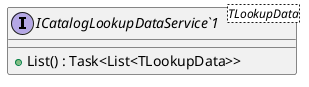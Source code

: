 @startuml ICatalogLookupDataService`1
interface ICatalogLookupDataService`1<TLookupData>  {
    + List() : Task<List<TLookupData>>
}
@enduml